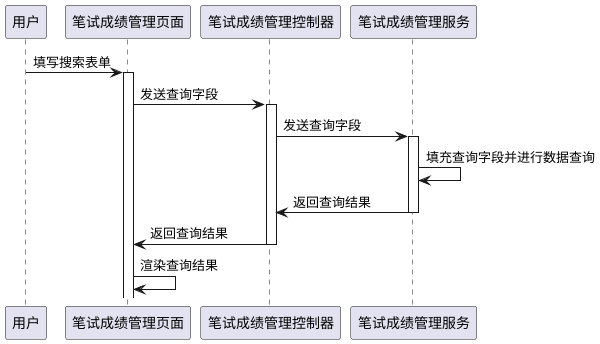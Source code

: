@startuml written_query

participant 用户
participant 笔试成绩管理页面
participant 笔试成绩管理控制器
participant 笔试成绩管理服务


用户 -> 笔试成绩管理页面: 填写搜索表单
activate 笔试成绩管理页面

笔试成绩管理页面 -> 笔试成绩管理控制器: 发送查询字段
activate 笔试成绩管理控制器

笔试成绩管理控制器 -> 笔试成绩管理服务: 发送查询字段
activate 笔试成绩管理服务

笔试成绩管理服务 -> 笔试成绩管理服务: 填充查询字段并进行数据查询
笔试成绩管理服务 -> 笔试成绩管理控制器: 返回查询结果
deactivate 笔试成绩管理服务

笔试成绩管理控制器 -> 笔试成绩管理页面: 返回查询结果
deactivate 笔试成绩管理控制器

笔试成绩管理页面 -> 笔试成绩管理页面: 渲染查询结果

@enduml